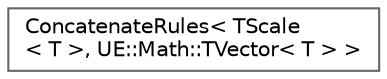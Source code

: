 digraph "Graphical Class Hierarchy"
{
 // INTERACTIVE_SVG=YES
 // LATEX_PDF_SIZE
  bgcolor="transparent";
  edge [fontname=Helvetica,fontsize=10,labelfontname=Helvetica,labelfontsize=10];
  node [fontname=Helvetica,fontsize=10,shape=box,height=0.2,width=0.4];
  rankdir="LR";
  Node0 [id="Node000000",label="ConcatenateRules\< TScale\l\< T \>, UE::Math::TVector\< T \> \>",height=0.2,width=0.4,color="grey40", fillcolor="white", style="filled",URL="$d5/de2/structConcatenateRules_3_01TScale_3_01T_01_4_00_01UE_1_1Math_1_1TVector_3_01T_01_4_01_4.html",tooltip=" "];
}
